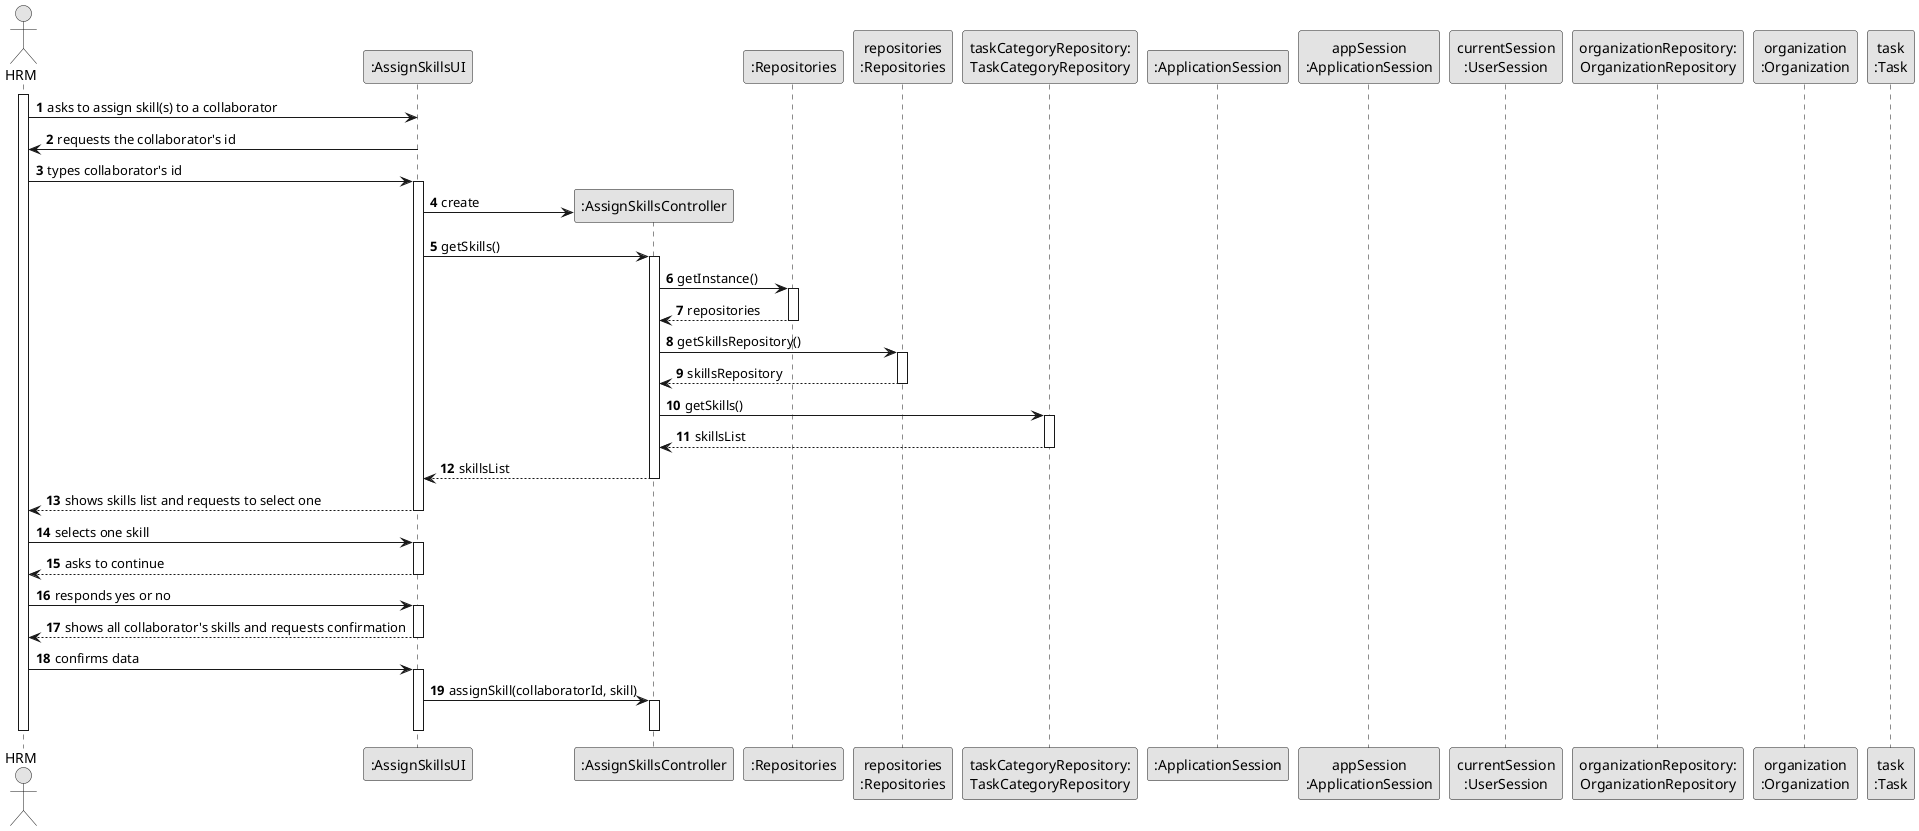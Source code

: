 @startuml
skinparam monochrome true
skinparam packageStyle rectangle
skinparam shadowing false

autonumber

'hide footbox
actor "HRM" as ADM
participant ":AssignSkillsUI" as UI
participant ":AssignSkillsController" as CTRL
participant ":Repositories" as RepositorySingleton
participant "repositories\n:Repositories" as PLAT
participant "taskCategoryRepository:\nTaskCategoryRepository" as TaskCategoryRepository
participant ":ApplicationSession" as _APP
participant "appSession\n:ApplicationSession" as APP
participant "currentSession\n:UserSession" as SESSAO
participant "organizationRepository:\nOrganizationRepository" as OrganizationRepository
participant "organization\n:Organization" as ORG
participant "task\n:Task" as TAREFA

activate ADM

        ADM -> UI : asks to assign skill(s) to a collaborator
        UI -> ADM : requests the collaborator's id
        ADM -> UI : types collaborator's id

        activate UI

'            UI --> ADM : requests data (reference, description,  informal \n description, technical description, duration, cost)
            'create CTRL
            UI -> CTRL** : create

            UI -> CTRL : getSkills()
            activate CTRL

                CTRL -> RepositorySingleton : getInstance()
                activate RepositorySingleton

                    RepositorySingleton --> CTRL: repositories
                deactivate RepositorySingleton

                CTRL -> PLAT : getSkillsRepository()
                activate PLAT

                    PLAT --> CTRL: skillsRepository
                deactivate PLAT

                CTRL -> TaskCategoryRepository : getSkills()
                activate TaskCategoryRepository

                    TaskCategoryRepository --> CTRL : skillsList
                deactivate TaskCategoryRepository

                CTRL --> UI : skillsList
            deactivate CTRL

            UI --> ADM : shows skills list and requests to select one
        deactivate UI

    ADM -> UI : selects one skill
    activate UI

        UI --> ADM : asks to continue
    deactivate UI

    ADM -> UI : responds yes or no
    activate UI

        UI --> ADM : shows all collaborator's skills and requests confirmation
    deactivate UI

    ADM -> UI : confirms data
    activate UI

        UI -> CTRL : assignSkill(collaboratorId, skill)
        activate CTRL


        deactivate CTRL

    deactivate UI

deactivate ADM

@enduml
